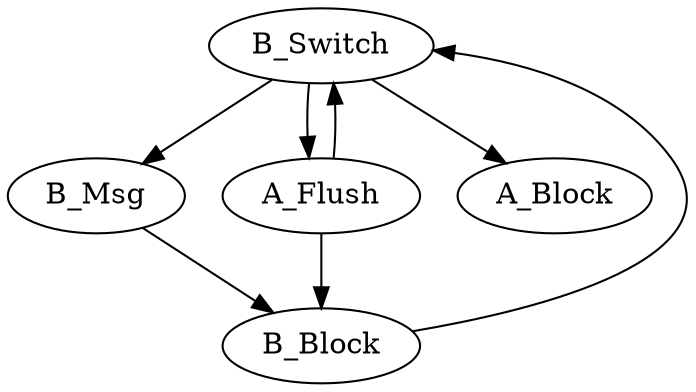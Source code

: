digraph g {
name="StaticCouplingB";
edge  [type="defdst"]
node  [cpu="1"];
  B_Switch [type="switch", toffs="0", pattern="B", patentry="true"];
	B_Msg    [type="tmsg",  toffs="500", pattern="B", id="0x112c0ff000500801", par="0x0000140000000055"];
	B_Block  [type="block", tperiod="5000", pattern="B", patexit="true" qhi=1];

	B_Switch -> B_Msg -> B_Block -> B_Switch [type="defdst"];

	A_Flush -> B_Block [type="target"];
	A_Flush -> B_Switch [type="flushovr"];
	B_Switch -> A_Block [type="target"];
	B_Switch -> A_Flush [type="switchdst"];
}
